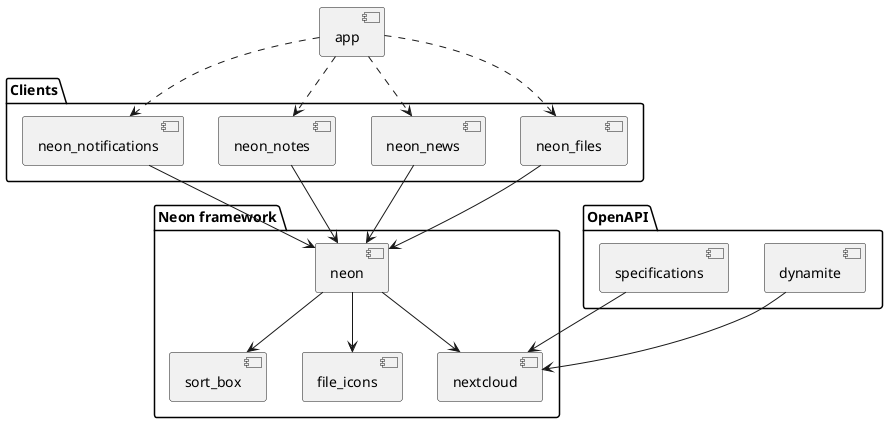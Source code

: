 @startuml architecture

package "Neon framework" {
    component neon
    component nextcloud
    component sort_box
    component file_icons
}

package "Clients" {
    component neon_files
    component neon_news
    component neon_notes
    component neon_notifications
}

package "OpenAPI" {
    component dynamite
    component specifications
}

component app

app ..> neon_files
app ..> neon_news
app ..> neon_notes
app ..> neon_notifications

neon_files --> neon
neon_news --> neon
neon_notes --> neon
neon_notifications --> neon


neon --> nextcloud
neon --> sort_box
neon --> file_icons

dynamite --> nextcloud
specifications --> nextcloud

@enduml
